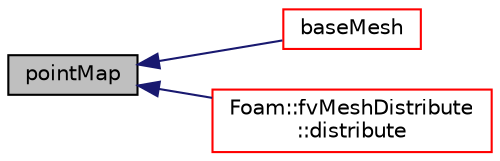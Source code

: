 digraph "pointMap"
{
  bgcolor="transparent";
  edge [fontname="Helvetica",fontsize="10",labelfontname="Helvetica",labelfontsize="10"];
  node [fontname="Helvetica",fontsize="10",shape=record];
  rankdir="LR";
  Node2118 [label="pointMap",height=0.2,width=0.4,color="black", fillcolor="grey75", style="filled", fontcolor="black"];
  Node2118 -> Node2119 [dir="back",color="midnightblue",fontsize="10",style="solid",fontname="Helvetica"];
  Node2119 [label="baseMesh",height=0.2,width=0.4,color="red",URL="$a22201.html#a2ddcd537a1fe2e9e03801c85464ac97d",tooltip="Original mesh. "];
  Node2118 -> Node2129 [dir="back",color="midnightblue",fontsize="10",style="solid",fontname="Helvetica"];
  Node2129 [label="Foam::fvMeshDistribute\l::distribute",height=0.2,width=0.4,color="red",URL="$a22197.html#acb11a389cf765470aea69d37a526cf1f",tooltip="Send cells to neighbours according to distribution. "];
}
